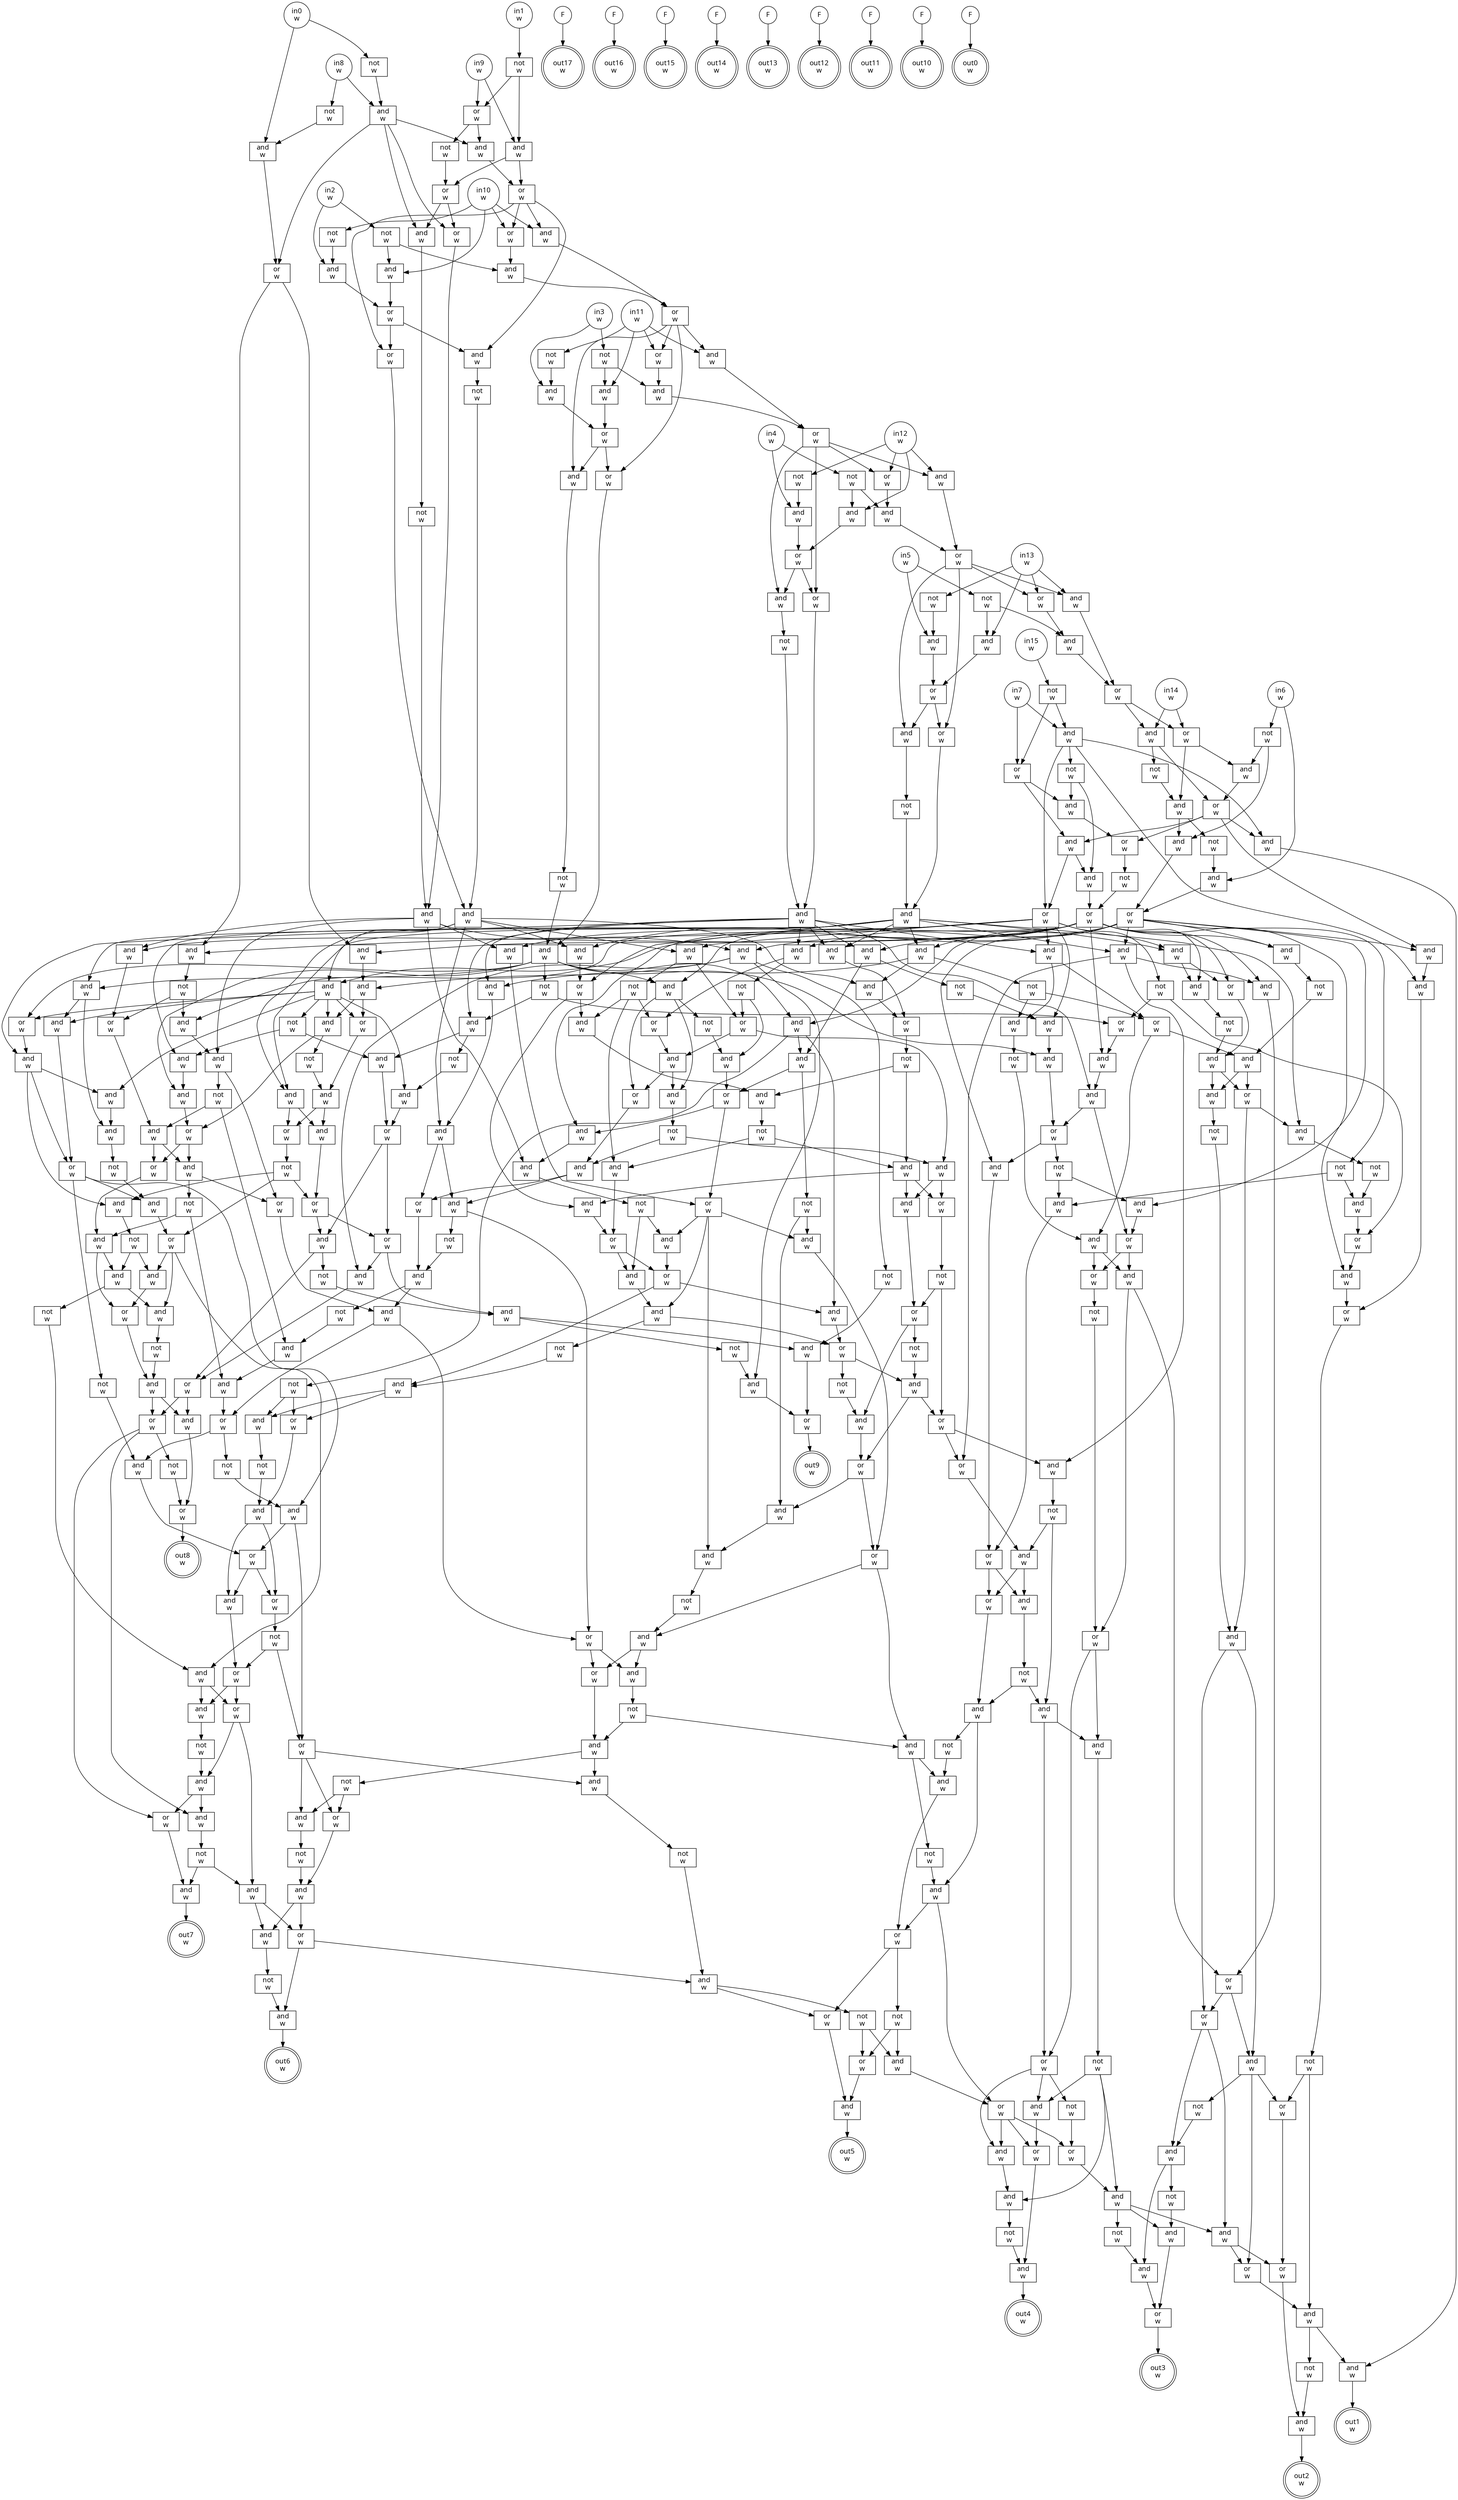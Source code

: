 digraph circuit{
	node [style = filled, fillcolor = white,shape=rect, fontname=geneva]
	g0 [label="in0\nw",shape=circle,fillcolor=white]
	g1 [label="in1\nw",shape=circle,fillcolor=white]
	g2 [label="in2\nw",shape=circle,fillcolor=white]
	g3 [label="in3\nw",shape=circle,fillcolor=white]
	g4 [label="in4\nw",shape=circle,fillcolor=white]
	g5 [label="in5\nw",shape=circle,fillcolor=white]
	g6 [label="in6\nw",shape=circle,fillcolor=white]
	g7 [label="in7\nw",shape=circle,fillcolor=white]
	g8 [label="in8\nw",shape=circle,fillcolor=white]
	g9 [label="in9\nw",shape=circle,fillcolor=white]
	g10 [label="in10\nw",shape=circle,fillcolor=white]
	g11 [label="in11\nw",shape=circle,fillcolor=white]
	g12 [label="in12\nw",shape=circle,fillcolor=white]
	g13 [label="in13\nw",shape=circle,fillcolor=white]
	g14 [label="in14\nw",shape=circle,fillcolor=white]
	g15 [label="in15\nw",shape=circle,fillcolor=white]
	g16 [label="F",shape=circle,fillcolor=white]
	g17 [label="F",shape=circle,fillcolor=white]
	g18 [label="F",shape=circle,fillcolor=white]
	g19 [label="F",shape=circle,fillcolor=white]
	g20 [label="F",shape=circle,fillcolor=white]
	g21 [label="F",shape=circle,fillcolor=white]
	g22 [label="F",shape=circle,fillcolor=white]
	g23 [label="F",shape=circle,fillcolor=white]
	g24 [label="F",shape=circle,fillcolor=white]
	g25 [label="not\nw",fillcolor=white]
	g26 [label="not\nw",fillcolor=white]
	g27 [label="not\nw",fillcolor=white]
	g28 [label="not\nw",fillcolor=white]
	g29 [label="not\nw",fillcolor=white]
	g30 [label="not\nw",fillcolor=white]
	g31 [label="or\nw",fillcolor=white]
	g32 [label="and\nw",fillcolor=white]
	g33 [label="not\nw",fillcolor=white]
	g34 [label="and\nw",fillcolor=white]
	g35 [label="not\nw",fillcolor=white]
	g36 [label="and\nw",fillcolor=white]
	g37 [label="not\nw",fillcolor=white]
	g38 [label="and\nw",fillcolor=white]
	g39 [label="or\nw",fillcolor=white]
	g40 [label="and\nw",fillcolor=white]
	g41 [label="not\nw",fillcolor=white]
	g42 [label="and\nw",fillcolor=white]
	g43 [label="or\nw",fillcolor=white]
	g44 [label="and\nw",fillcolor=white]
	g45 [label="not\nw",fillcolor=white]
	g46 [label="and\nw",fillcolor=white]
	g47 [label="or\nw",fillcolor=white]
	g48 [label="and\nw",fillcolor=white]
	g49 [label="not\nw",fillcolor=white]
	g50 [label="and\nw",fillcolor=white]
	g51 [label="or\nw",fillcolor=white]
	g52 [label="not\nw",fillcolor=white]
	g53 [label="or\nw",fillcolor=white]
	g54 [label="not\nw",fillcolor=white]
	g55 [label="and\nw",fillcolor=white]
	g56 [label="or\nw",fillcolor=white]
	g57 [label="and\nw",fillcolor=white]
	g58 [label="not\nw",fillcolor=white]
	g59 [label="and\nw",fillcolor=white]
	g60 [label="and\nw",fillcolor=white]
	g61 [label="or\nw",fillcolor=white]
	g62 [label="or\nw",fillcolor=white]
	g63 [label="and\nw",fillcolor=white]
	g64 [label="and\nw",fillcolor=white]
	g65 [label="or\nw",fillcolor=white]
	g66 [label="or\nw",fillcolor=white]
	g67 [label="and\nw",fillcolor=white]
	g68 [label="and\nw",fillcolor=white]
	g69 [label="or\nw",fillcolor=white]
	g70 [label="or\nw",fillcolor=white]
	g71 [label="and\nw",fillcolor=white]
	g72 [label="and\nw",fillcolor=white]
	g73 [label="or\nw",fillcolor=white]
	g74 [label="or\nw",fillcolor=white]
	g75 [label="and\nw",fillcolor=white]
	g76 [label="and\nw",fillcolor=white]
	g77 [label="or\nw",fillcolor=white]
	g78 [label="and\nw",fillcolor=white]
	g79 [label="not\nw",fillcolor=white]
	g80 [label="or\nw",fillcolor=white]
	g81 [label="and\nw",fillcolor=white]
	g82 [label="and\nw",fillcolor=white]
	g83 [label="not\nw",fillcolor=white]
	g84 [label="and\nw",fillcolor=white]
	g85 [label="or\nw",fillcolor=white]
	g86 [label="not\nw",fillcolor=white]
	g87 [label="and\nw",fillcolor=white]
	g88 [label="or\nw",fillcolor=white]
	g89 [label="and\nw",fillcolor=white]
	g90 [label="and\nw",fillcolor=white]
	g91 [label="or\nw",fillcolor=white]
	g92 [label="not\nw",fillcolor=white]
	g93 [label="or\nw",fillcolor=white]
	g94 [label="not\nw",fillcolor=white]
	g95 [label="or\nw",fillcolor=white]
	g96 [label="and\nw",fillcolor=white]
	g97 [label="not\nw",fillcolor=white]
	g98 [label="and\nw",fillcolor=white]
	g99 [label="and\nw",fillcolor=white]
	g100 [label="and\nw",fillcolor=white]
	g101 [label="or\nw",fillcolor=white]
	g102 [label="and\nw",fillcolor=white]
	g103 [label="not\nw",fillcolor=white]
	g104 [label="and\nw",fillcolor=white]
	g105 [label="and\nw",fillcolor=white]
	g106 [label="not\nw",fillcolor=white]
	g107 [label="and\nw",fillcolor=white]
	g108 [label="and\nw",fillcolor=white]
	g109 [label="and\nw",fillcolor=white]
	g110 [label="or\nw",fillcolor=white]
	g111 [label="and\nw",fillcolor=white]
	g112 [label="not\nw",fillcolor=white]
	g113 [label="and\nw",fillcolor=white]
	g114 [label="or\nw",fillcolor=white]
	g115 [label="and\nw",fillcolor=white]
	g116 [label="not\nw",fillcolor=white]
	g117 [label="and\nw",fillcolor=white]
	g118 [label="and\nw",fillcolor=white]
	g119 [label="and\nw",fillcolor=white]
	g120 [label="not\nw",fillcolor=white]
	g121 [label="and\nw",fillcolor=white]
	g122 [label="and\nw",fillcolor=white]
	g123 [label="not\nw",fillcolor=white]
	g124 [label="and\nw",fillcolor=white]
	g125 [label="and\nw",fillcolor=white]
	g126 [label="or\nw",fillcolor=white]
	g127 [label="and\nw",fillcolor=white]
	g128 [label="or\nw",fillcolor=white]
	g129 [label="and\nw",fillcolor=white]
	g130 [label="not\nw",fillcolor=white]
	g131 [label="and\nw",fillcolor=white]
	g132 [label="or\nw",fillcolor=white]
	g133 [label="and\nw",fillcolor=white]
	g134 [label="or\nw",fillcolor=white]
	g135 [label="not\nw",fillcolor=white]
	g136 [label="and\nw",fillcolor=white]
	g137 [label="not\nw",fillcolor=white]
	g138 [label="and\nw",fillcolor=white]
	g139 [label="and\nw",fillcolor=white]
	g140 [label="not\nw",fillcolor=white]
	g141 [label="and\nw",fillcolor=white]
	g142 [label="or\nw",fillcolor=white]
	g143 [label="and\nw",fillcolor=white]
	g144 [label="not\nw",fillcolor=white]
	g145 [label="and\nw",fillcolor=white]
	g146 [label="and\nw",fillcolor=white]
	g147 [label="and\nw",fillcolor=white]
	g148 [label="and\nw",fillcolor=white]
	g149 [label="not\nw",fillcolor=white]
	g150 [label="not\nw",fillcolor=white]
	g151 [label="and\nw",fillcolor=white]
	g152 [label="not\nw",fillcolor=white]
	g153 [label="and\nw",fillcolor=white]
	g154 [label="or\nw",fillcolor=white]
	g155 [label="and\nw",fillcolor=white]
	g156 [label="and\nw",fillcolor=white]
	g157 [label="not\nw",fillcolor=white]
	g158 [label="and\nw",fillcolor=white]
	g159 [label="not\nw",fillcolor=white]
	g160 [label="or\nw",fillcolor=white]
	g161 [label="and\nw",fillcolor=white]
	g162 [label="and\nw",fillcolor=white]
	g163 [label="or\nw",fillcolor=white]
	g164 [label="and\nw",fillcolor=white]
	g165 [label="not\nw",fillcolor=white]
	g166 [label="and\nw",fillcolor=white]
	g167 [label="or\nw",fillcolor=white]
	g168 [label="and\nw",fillcolor=white]
	g169 [label="or\nw",fillcolor=white]
	g170 [label="and\nw",fillcolor=white]
	g171 [label="or\nw",fillcolor=white]
	g172 [label="or\nw",fillcolor=white]
	g173 [label="and\nw",fillcolor=white]
	g174 [label="or\nw",fillcolor=white]
	g175 [label="not\nw",fillcolor=white]
	g176 [label="and\nw",fillcolor=white]
	g177 [label="not\nw",fillcolor=white]
	g178 [label="or\nw",fillcolor=white]
	g179 [label="not\nw",fillcolor=white]
	g180 [label="or\nw",fillcolor=white]
	g181 [label="or\nw",fillcolor=white]
	g182 [label="and\nw",fillcolor=white]
	g183 [label="not\nw",fillcolor=white]
	g184 [label="and\nw",fillcolor=white]
	g185 [label="and\nw",fillcolor=white]
	g186 [label="and\nw",fillcolor=white]
	g187 [label="and\nw",fillcolor=white]
	g188 [label="or\nw",fillcolor=white]
	g189 [label="and\nw",fillcolor=white]
	g190 [label="and\nw",fillcolor=white]
	g191 [label="and\nw",fillcolor=white]
	g192 [label="not\nw",fillcolor=white]
	g193 [label="and\nw",fillcolor=white]
	g194 [label="or\nw",fillcolor=white]
	g195 [label="and\nw",fillcolor=white]
	g196 [label="not\nw",fillcolor=white]
	g197 [label="not\nw",fillcolor=white]
	g198 [label="and\nw",fillcolor=white]
	g199 [label="or\nw",fillcolor=white]
	g200 [label="and\nw",fillcolor=white]
	g201 [label="and\nw",fillcolor=white]
	g202 [label="and\nw",fillcolor=white]
	g203 [label="or\nw",fillcolor=white]
	g204 [label="and\nw",fillcolor=white]
	g205 [label="or\nw",fillcolor=white]
	g206 [label="not\nw",fillcolor=white]
	g207 [label="and\nw",fillcolor=white]
	g208 [label="or\nw",fillcolor=white]
	g209 [label="and\nw",fillcolor=white]
	g210 [label="and\nw",fillcolor=white]
	g211 [label="not\nw",fillcolor=white]
	g212 [label="and\nw",fillcolor=white]
	g213 [label="or\nw",fillcolor=white]
	g214 [label="and\nw",fillcolor=white]
	g215 [label="and\nw",fillcolor=white]
	g216 [label="or\nw",fillcolor=white]
	g217 [label="not\nw",fillcolor=white]
	g218 [label="and\nw",fillcolor=white]
	g219 [label="not\nw",fillcolor=white]
	g220 [label="and\nw",fillcolor=white]
	g221 [label="and\nw",fillcolor=white]
	g222 [label="and\nw",fillcolor=white]
	g223 [label="or\nw",fillcolor=white]
	g224 [label="and\nw",fillcolor=white]
	g225 [label="or\nw",fillcolor=white]
	g226 [label="not\nw",fillcolor=white]
	g227 [label="or\nw",fillcolor=white]
	g228 [label="not\nw",fillcolor=white]
	g229 [label="and\nw",fillcolor=white]
	g230 [label="and\nw",fillcolor=white]
	g231 [label="not\nw",fillcolor=white]
	g232 [label="or\nw",fillcolor=white]
	g233 [label="and\nw",fillcolor=white]
	g234 [label="not\nw",fillcolor=white]
	g235 [label="or\nw",fillcolor=white]
	g236 [label="and\nw",fillcolor=white]
	g237 [label="not\nw",fillcolor=white]
	g238 [label="and\nw",fillcolor=white]
	g239 [label="and\nw",fillcolor=white]
	g240 [label="not\nw",fillcolor=white]
	g241 [label="and\nw",fillcolor=white]
	g242 [label="and\nw",fillcolor=white]
	g243 [label="not\nw",fillcolor=white]
	g244 [label="and\nw",fillcolor=white]
	g245 [label="and\nw",fillcolor=white]
	g246 [label="or\nw",fillcolor=white]
	g247 [label="and\nw",fillcolor=white]
	g248 [label="not\nw",fillcolor=white]
	g249 [label="and\nw",fillcolor=white]
	g250 [label="or\nw",fillcolor=white]
	g251 [label="and\nw",fillcolor=white]
	g252 [label="or\nw",fillcolor=white]
	g253 [label="and\nw",fillcolor=white]
	g254 [label="not\nw",fillcolor=white]
	g255 [label="and\nw",fillcolor=white]
	g256 [label="and\nw",fillcolor=white]
	g257 [label="or\nw",fillcolor=white]
	g258 [label="and\nw",fillcolor=white]
	g259 [label="or\nw",fillcolor=white]
	g260 [label="or\nw",fillcolor=white]
	g261 [label="and\nw",fillcolor=white]
	g262 [label="not\nw",fillcolor=white]
	g263 [label="and\nw",fillcolor=white]
	g264 [label="or\nw",fillcolor=white]
	g265 [label="and\nw",fillcolor=white]
	g266 [label="not\nw",fillcolor=white]
	g267 [label="and\nw",fillcolor=white]
	g268 [label="not\nw",fillcolor=white]
	g269 [label="and\nw",fillcolor=white]
	g270 [label="and\nw",fillcolor=white]
	g271 [label="not\nw",fillcolor=white]
	g272 [label="or\nw",fillcolor=white]
	g273 [label="and\nw",fillcolor=white]
	g274 [label="not\nw",fillcolor=white]
	g275 [label="not\nw",fillcolor=white]
	g276 [label="and\nw",fillcolor=white]
	g277 [label="or\nw",fillcolor=white]
	g278 [label="and\nw",fillcolor=white]
	g279 [label="and\nw",fillcolor=white]
	g280 [label="not\nw",fillcolor=white]
	g281 [label="and\nw",fillcolor=white]
	g282 [label="or\nw",fillcolor=white]
	g283 [label="and\nw",fillcolor=white]
	g284 [label="or\nw",fillcolor=white]
	g285 [label="and\nw",fillcolor=white]
	g286 [label="and\nw",fillcolor=white]
	g287 [label="or\nw",fillcolor=white]
	g288 [label="and\nw",fillcolor=white]
	g289 [label="or\nw",fillcolor=white]
	g290 [label="not\nw",fillcolor=white]
	g291 [label="and\nw",fillcolor=white]
	g292 [label="and\nw",fillcolor=white]
	g293 [label="or\nw",fillcolor=white]
	g294 [label="not\nw",fillcolor=white]
	g295 [label="or\nw",fillcolor=white]
	g296 [label="and\nw",fillcolor=white]
	g297 [label="not\nw",fillcolor=white]
	g298 [label="or\nw",fillcolor=white]
	g299 [label="and\nw",fillcolor=white]
	g300 [label="and\nw",fillcolor=white]
	g301 [label="not\nw",fillcolor=white]
	g302 [label="and\nw",fillcolor=white]
	g303 [label="or\nw",fillcolor=white]
	g304 [label="and\nw",fillcolor=white]
	g305 [label="or\nw",fillcolor=white]
	g306 [label="or\nw",fillcolor=white]
	g307 [label="and\nw",fillcolor=white]
	g308 [label="not\nw",fillcolor=white]
	g309 [label="and\nw",fillcolor=white]
	g310 [label="and\nw",fillcolor=white]
	g311 [label="not\nw",fillcolor=white]
	g312 [label="and\nw",fillcolor=white]
	g313 [label="and\nw",fillcolor=white]
	g314 [label="not\nw",fillcolor=white]
	g315 [label="and\nw",fillcolor=white]
	g316 [label="or\nw",fillcolor=white]
	g317 [label="and\nw",fillcolor=white]
	g318 [label="and\nw",fillcolor=white]
	g319 [label="or\nw",fillcolor=white]
	g320 [label="and\nw",fillcolor=white]
	g321 [label="or\nw",fillcolor=white]
	g322 [label="and\nw",fillcolor=white]
	g323 [label="not\nw",fillcolor=white]
	g324 [label="and\nw",fillcolor=white]
	g325 [label="and\nw",fillcolor=white]
	g326 [label="not\nw",fillcolor=white]
	g327 [label="and\nw",fillcolor=white]
	g328 [label="or\nw",fillcolor=white]
	g329 [label="not\nw",fillcolor=white]
	g330 [label="or\nw",fillcolor=white]
	g331 [label="and\nw",fillcolor=white]
	g332 [label="not\nw",fillcolor=white]
	g333 [label="not\nw",fillcolor=white]
	g334 [label="and\nw",fillcolor=white]
	g335 [label="or\nw",fillcolor=white]
	g336 [label="and\nw",fillcolor=white]
	g337 [label="not\nw",fillcolor=white]
	g338 [label="and\nw",fillcolor=white]
	g339 [label="or\nw",fillcolor=white]
	g340 [label="and\nw",fillcolor=white]
	g341 [label="or\nw",fillcolor=white]
	g342 [label="not\nw",fillcolor=white]
	g343 [label="or\nw",fillcolor=white]
	g344 [label="or\nw",fillcolor=white]
	g345 [label="or\nw",fillcolor=white]
	g346 [label="and\nw",fillcolor=white]
	g347 [label="not\nw",fillcolor=white]
	g348 [label="and\nw",fillcolor=white]
	g349 [label="and\nw",fillcolor=white]
	g350 [label="not\nw",fillcolor=white]
	g351 [label="or\nw",fillcolor=white]
	g352 [label="and\nw",fillcolor=white]
	g353 [label="or\nw",fillcolor=white]
	g354 [label="and\nw",fillcolor=white]
	g355 [label="and\nw",fillcolor=white]
	g356 [label="not\nw",fillcolor=white]
	g357 [label="and\nw",fillcolor=white]
	g358 [label="and\nw",fillcolor=white]
	g359 [label="or\nw",fillcolor=white]
	g360 [label="not\nw",fillcolor=white]
	g361 [label="or\nw",fillcolor=white]
	g362 [label="not\nw",fillcolor=white]
	g363 [label="and\nw",fillcolor=white]
	g364 [label="and\nw",fillcolor=white]
	g365 [label="not\nw",fillcolor=white]
	g366 [label="or\nw",fillcolor=white]
	g367 [label="and\nw",fillcolor=white]
	g368 [label="and\nw",fillcolor=white]
	g369 [label="not\nw",fillcolor=white]
	g370 [label="or\nw",fillcolor=white]
	g371 [label="and\nw",fillcolor=white]
	g372 [label="and\nw",fillcolor=white]
	g373 [label="and\nw",fillcolor=white]
	g374 [label="not\nw",fillcolor=white]
	g375 [label="or\nw",fillcolor=white]
	g376 [label="and\nw",fillcolor=white]
	g377 [label="and\nw",fillcolor=white]
	g378 [label="or\nw",fillcolor=white]
	g379 [label="not\nw",fillcolor=white]
	g380 [label="or\nw",fillcolor=white]
	g381 [label="and\nw",fillcolor=white]
	g382 [label="and\nw",fillcolor=white]
	g383 [label="or\nw",fillcolor=white]
	g384 [label="or\nw",fillcolor=white]
	g385 [label="and\nw",fillcolor=white]
	g386 [label="and\nw",fillcolor=white]
	g387 [label="not\nw",fillcolor=white]
	g388 [label="and\nw",fillcolor=white]
	g389 [label="or\nw",fillcolor=white]
	g390 [label="and\nw",fillcolor=white]
	g391 [label="and\nw",fillcolor=white]
	g392 [label="and\nw",fillcolor=white]
	g393 [label="or\nw",fillcolor=white]
	g394 [label="or\nw",fillcolor=white]
	g395 [label="and\nw",fillcolor=white]
	g396 [label="and\nw",fillcolor=white]
	g397 [label="not\nw",fillcolor=white]
	g398 [label="and\nw",fillcolor=white]
	g399 [label="not\nw",fillcolor=white]
	g400 [label="and\nw",fillcolor=white]
	g401 [label="or\nw",fillcolor=white]
	g402 [label="out0\nw",shape=doublecircle,fillcolor=white]
	g403 [label="out1\nw",shape=doublecircle,fillcolor=white]
	g404 [label="out2\nw",shape=doublecircle,fillcolor=white]
	g405 [label="out3\nw",shape=doublecircle,fillcolor=white]
	g406 [label="out4\nw",shape=doublecircle,fillcolor=white]
	g407 [label="out5\nw",shape=doublecircle,fillcolor=white]
	g408 [label="out6\nw",shape=doublecircle,fillcolor=white]
	g409 [label="out7\nw",shape=doublecircle,fillcolor=white]
	g410 [label="out8\nw",shape=doublecircle,fillcolor=white]
	g411 [label="out9\nw",shape=doublecircle,fillcolor=white]
	g412 [label="out10\nw",shape=doublecircle,fillcolor=white]
	g413 [label="out11\nw",shape=doublecircle,fillcolor=white]
	g414 [label="out12\nw",shape=doublecircle,fillcolor=white]
	g415 [label="out13\nw",shape=doublecircle,fillcolor=white]
	g416 [label="out14\nw",shape=doublecircle,fillcolor=white]
	g417 [label="out15\nw",shape=doublecircle,fillcolor=white]
	g418 [label="out16\nw",shape=doublecircle,fillcolor=white]
	g419 [label="out17\nw",shape=doublecircle,fillcolor=white]
	edge [fontname=Geneva,fontcolor=forestgreen]
	g0->g57
	g0->g58
	g1->g52
	g2->g48
	g2->g49
	g3->g44
	g3->g45
	g4->g40
	g4->g41
	g5->g36
	g5->g37
	g6->g35
	g6->g84
	g7->g31
	g7->g32
	g8->g30
	g8->g59
	g9->g53
	g9->g55
	g10->g29
	g10->g50
	g10->g62
	g10->g64
	g11->g28
	g11->g46
	g11->g66
	g11->g68
	g12->g27
	g12->g42
	g12->g70
	g12->g72
	g13->g26
	g13->g38
	g13->g74
	g13->g76
	g14->g78
	g14->g80
	g15->g25
	g16->g419
	g17->g418
	g18->g417
	g19->g416
	g20->g415
	g21->g414
	g22->g413
	g23->g412
	g24->g402
	g25->g31
	g25->g32
	g26->g36
	g27->g40
	g28->g44
	g29->g48
	g30->g57
	g31->g34
	g31->g89
	g32->g33
	g32->g91
	g32->g99
	g32->g100
	g33->g34
	g33->g90
	g34->g93
	g35->g82
	g35->g87
	g36->g39
	g37->g38
	g37->g75
	g38->g39
	g39->g101
	g39->g102
	g40->g43
	g41->g42
	g41->g71
	g42->g43
	g43->g114
	g43->g115
	g44->g47
	g45->g46
	g45->g67
	g46->g47
	g47->g142
	g47->g143
	g48->g51
	g49->g50
	g49->g63
	g50->g51
	g51->g181
	g51->g182
	g52->g53
	g52->g55
	g53->g54
	g53->g60
	g54->g56
	g55->g56
	g55->g61
	g56->g235
	g56->g236
	g57->g284
	g58->g59
	g59->g60
	g59->g235
	g59->g236
	g59->g284
	g60->g61
	g61->g62
	g61->g64
	g61->g181
	g61->g182
	g62->g63
	g63->g65
	g64->g65
	g65->g66
	g65->g68
	g65->g142
	g65->g143
	g66->g67
	g67->g69
	g68->g69
	g69->g70
	g69->g72
	g69->g114
	g69->g115
	g70->g71
	g71->g73
	g72->g73
	g73->g74
	g73->g76
	g73->g101
	g73->g102
	g74->g75
	g75->g77
	g76->g77
	g77->g78
	g77->g80
	g78->g79
	g78->g88
	g79->g81
	g80->g81
	g80->g87
	g81->g82
	g81->g83
	g82->g85
	g83->g84
	g84->g85
	g85->g86
	g85->g96
	g85->g98
	g85->g107
	g85->g122
	g85->g147
	g85->g164
	g85->g168
	g85->g186
	g85->g239
	g86->g131
	g86->g166
	g87->g88
	g88->g89
	g88->g93
	g88->g98
	g88->g100
	g89->g90
	g89->g91
	g90->g95
	g91->g92
	g91->g109
	g91->g121
	g91->g125
	g91->g155
	g91->g204
	g91->g245
	g91->g310
	g92->g132
	g92->g160
	g93->g94
	g94->g95
	g95->g96
	g95->g105
	g95->g108
	g95->g110
	g95->g111
	g95->g119
	g95->g133
	g95->g151
	g95->g161
	g95->g202
	g95->g241
	g95->g285
	g95->g312
	g96->g97
	g97->g127
	g98->g99
	g99->g134
	g100->g396
	g101->g104
	g102->g103
	g103->g104
	g104->g105
	g104->g107
	g104->g109
	g104->g118
	g104->g129
	g104->g146
	g104->g185
	g104->g200
	g104->g203
	g105->g106
	g105->g124
	g105->g215
	g106->g126
	g106->g139
	g107->g108
	g107->g260
	g107->g261
	g108->g171
	g109->g110
	g109->g111
	g110->g113
	g111->g112
	g112->g113
	g113->g128
	g113->g136
	g114->g117
	g115->g116
	g116->g117
	g117->g118
	g117->g119
	g117->g122
	g117->g124
	g117->g125
	g117->g158
	g117->g162
	g117->g189
	g118->g216
	g119->g120
	g119->g148
	g120->g121
	g121->g156
	g122->g123
	g122->g208
	g123->g153
	g123->g205
	g124->g229
	g125->g126
	g125->g139
	g126->g127
	g126->g141
	g127->g128
	g127->g136
	g128->g129
	g128->g138
	g129->g130
	g130->g131
	g131->g132
	g132->g133
	g133->g134
	g134->g135
	g135->g174
	g135->g395
	g136->g137
	g137->g138
	g138->g172
	g138->g173
	g139->g140
	g140->g141
	g141->g170
	g141->g178
	g142->g145
	g143->g144
	g144->g145
	g145->g146
	g145->g147
	g145->g151
	g145->g156
	g145->g157
	g145->g188
	g145->g201
	g146->g191
	g146->g193
	g147->g148
	g147->g150
	g147->g256
	g148->g149
	g148->g154
	g149->g278
	g149->g281
	g150->g252
	g150->g253
	g151->g152
	g151->g210
	g151->g213
	g152->g153
	g153->g154
	g154->g155
	g154->g246
	g155->g242
	g156->g163
	g157->g158
	g157->g160
	g158->g159
	g158->g198
	g159->g187
	g160->g161
	g161->g162
	g162->g163
	g162->g169
	g163->g164
	g163->g165
	g164->g167
	g165->g166
	g165->g168
	g166->g167
	g167->g264
	g167->g265
	g168->g169
	g169->g170
	g169->g178
	g170->g171
	g170->g180
	g171->g172
	g171->g173
	g172->g176
	g172->g392
	g173->g174
	g173->g175
	g173->g394
	g174->g393
	g175->g176
	g176->g177
	g176->g400
	g177->g391
	g178->g179
	g179->g180
	g180->g270
	g180->g272
	g181->g184
	g182->g183
	g183->g184
	g184->g185
	g184->g186
	g184->g202
	g184->g204
	g184->g215
	g184->g229
	g185->g292
	g185->g293
	g186->g187
	g186->g188
	g186->g190
	g186->g193
	g186->g197
	g186->g287
	g186->g288
	g187->g199
	g188->g189
	g189->g190
	g189->g194
	g189->g307
	g190->g191
	g191->g192
	g192->g195
	g193->g194
	g194->g195
	g194->g196
	g194->g338
	g195->g306
	g196->g336
	g197->g198
	g197->g200
	g198->g199
	g199->g296
	g199->g298
	g200->g201
	g201->g289
	g202->g203
	g203->g207
	g203->g222
	g204->g205
	g204->g206
	g205->g209
	g205->g212
	g206->g207
	g206->g208
	g206->g220
	g207->g218
	g208->g209
	g209->g210
	g209->g213
	g210->g211
	g211->g212
	g211->g214
	g212->g224
	g212->g225
	g213->g214
	g214->g230
	g214->g232
	g215->g216
	g216->g217
	g217->g218
	g217->g221
	g218->g219
	g219->g220
	g219->g221
	g220->g223
	g221->g222
	g221->g224
	g221->g225
	g222->g223
	g223->g244
	g223->g250
	g224->g227
	g225->g226
	g226->g227
	g226->g259
	g227->g228
	g227->g276
	g228->g258
	g229->g230
	g229->g232
	g230->g231
	g230->g321
	g231->g233
	g232->g233
	g233->g234
	g233->g320
	g234->g315
	g235->g238
	g236->g237
	g237->g238
	g238->g239
	g238->g241
	g238->g242
	g238->g245
	g238->g313
	g239->g240
	g239->g286
	g239->g302
	g239->g304
	g240->g300
	g241->g316
	g242->g243
	g243->g244
	g243->g249
	g244->g247
	g245->g246
	g246->g247
	g246->g249
	g246->g279
	g246->g281
	g247->g248
	g247->g257
	g248->g251
	g249->g250
	g250->g251
	g250->g256
	g251->g252
	g251->g253
	g252->g255
	g253->g254
	g254->g255
	g255->g340
	g255->g341
	g256->g257
	g257->g258
	g257->g275
	g258->g259
	g258->g277
	g259->g260
	g259->g261
	g260->g263
	g261->g262
	g262->g263
	g262->g269
	g263->g264
	g263->g265
	g264->g267
	g265->g266
	g266->g267
	g266->g269
	g267->g268
	g267->g327
	g268->g325
	g269->g270
	g269->g272
	g270->g271
	g271->g273
	g271->g386
	g271->g390
	g272->g273
	g272->g274
	g272->g385
	g273->g384
	g274->g389
	g275->g276
	g276->g277
	g277->g278
	g277->g282
	g278->g279
	g279->g280
	g280->g283
	g281->g282
	g282->g283
	g282->g324
	g283->g322
	g283->g330
	g284->g285
	g284->g310
	g285->g286
	g286->g287
	g286->g288
	g287->g291
	g288->g289
	g288->g290
	g289->g318
	g289->g351
	g290->g291
	g291->g292
	g291->g293
	g292->g295
	g293->g294
	g294->g295
	g294->g306
	g294->g307
	g295->g296
	g295->g298
	g296->g297
	g296->g305
	g297->g299
	g298->g299
	g298->g304
	g299->g300
	g299->g301
	g300->g303
	g301->g302
	g302->g303
	g303->g411
	g304->g305
	g305->g358
	g305->g359
	g306->g309
	g306->g355
	g306->g363
	g307->g308
	g308->g309
	g308->g354
	g309->g353
	g310->g311
	g311->g312
	g311->g316
	g312->g313
	g313->g314
	g313->g319
	g314->g315
	g314->g317
	g315->g334
	g316->g317
	g317->g318
	g317->g351
	g318->g319
	g318->g333
	g319->g320
	g320->g321
	g320->g335
	g321->g322
	g321->g330
	g322->g323
	g323->g324
	g323->g331
	g324->g325
	g324->g326
	g325->g328
	g326->g327
	g327->g328
	g327->g383
	g328->g329
	g328->g378
	g329->g380
	g329->g382
	g330->g331
	g331->g332
	g331->g349
	g332->g345
	g332->g346
	g333->g334
	g333->g352
	g334->g335
	g335->g336
	g335->g337
	g336->g339
	g337->g338
	g338->g339
	g338->g344
	g339->g340
	g339->g341
	g340->g343
	g341->g342
	g342->g343
	g342->g344
	g343->g364
	g343->g366
	g344->g345
	g344->g346
	g344->g349
	g345->g348
	g346->g347
	g347->g348
	g348->g373
	g348->g375
	g349->g350
	g350->g377
	g351->g352
	g352->g353
	g352->g354
	g353->g357
	g354->g355
	g354->g362
	g355->g356
	g356->g357
	g357->g358
	g357->g359
	g358->g361
	g359->g360
	g359->g368
	g359->g370
	g360->g361
	g361->g410
	g362->g363
	g363->g364
	g363->g366
	g364->g365
	g365->g367
	g366->g367
	g366->g372
	g367->g368
	g367->g370
	g368->g369
	g369->g371
	g369->g372
	g370->g371
	g371->g409
	g372->g373
	g372->g375
	g373->g374
	g374->g376
	g375->g376
	g375->g377
	g376->g408
	g377->g378
	g377->g379
	g378->g381
	g379->g380
	g379->g382
	g380->g381
	g381->g407
	g382->g383
	g383->g384
	g383->g385
	g383->g389
	g384->g388
	g385->g386
	g386->g387
	g387->g388
	g388->g406
	g389->g390
	g390->g391
	g390->g392
	g390->g399
	g391->g401
	g392->g393
	g392->g394
	g393->g398
	g394->g395
	g395->g396
	g395->g397
	g396->g403
	g397->g398
	g398->g404
	g399->g400
	g400->g401
	g401->g405
}